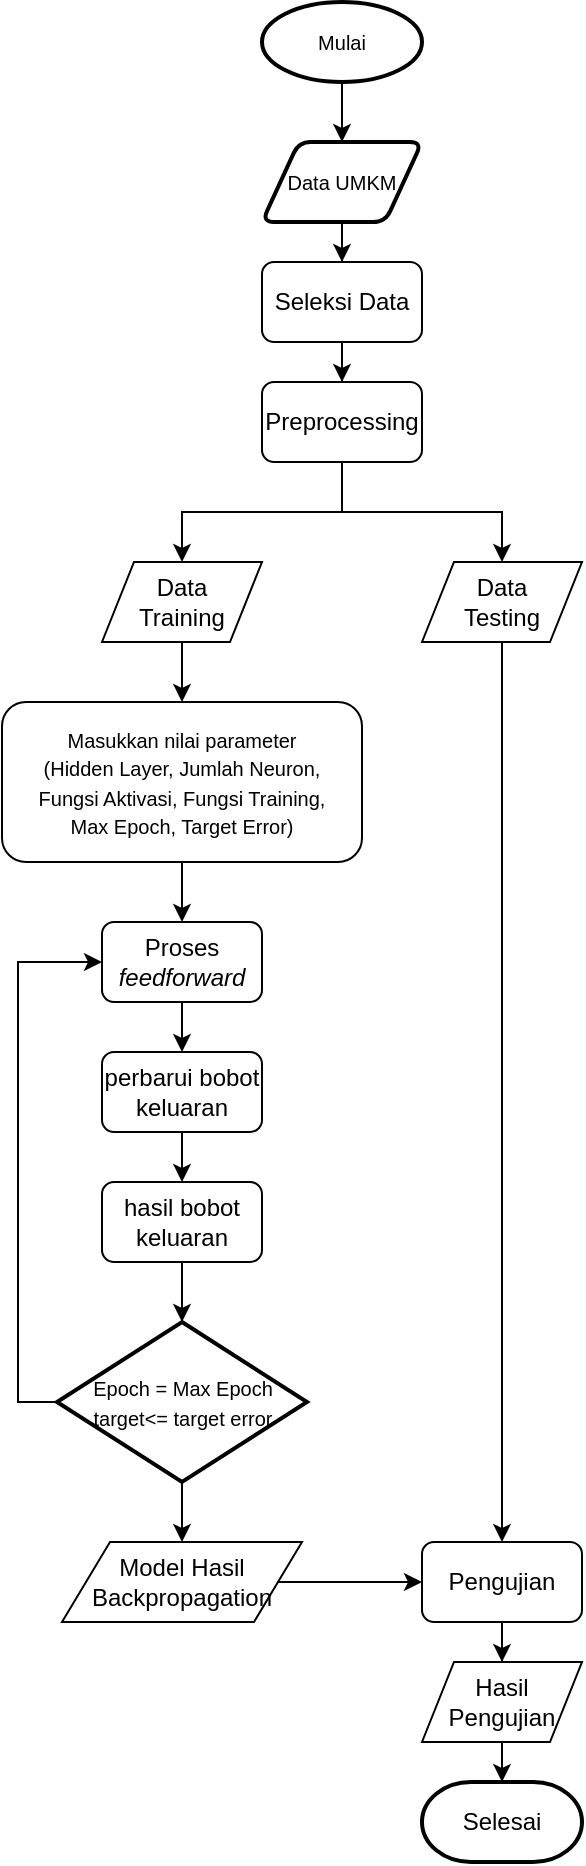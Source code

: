 <mxfile version="13.4.2" type="device"><diagram id="GDyNReuyIo-QRCLBl2wn" name="Page-1"><mxGraphModel dx="746" dy="454" grid="1" gridSize="10" guides="1" tooltips="1" connect="1" arrows="1" fold="1" page="1" pageScale="1" pageWidth="827" pageHeight="1169" math="0" shadow="0"><root><mxCell id="0"/><mxCell id="1" parent="0"/><mxCell id="gQTUKRxwgBqAwnSPSD_q-18" value="" style="edgeStyle=orthogonalEdgeStyle;rounded=0;orthogonalLoop=1;jettySize=auto;html=1;" edge="1" parent="1" source="gQTUKRxwgBqAwnSPSD_q-1" target="gQTUKRxwgBqAwnSPSD_q-2"><mxGeometry relative="1" as="geometry"/></mxCell><mxCell id="gQTUKRxwgBqAwnSPSD_q-1" value="&lt;font style=&quot;font-size: 10px&quot;&gt;Mulai&lt;/font&gt;" style="strokeWidth=2;html=1;shape=mxgraph.flowchart.start_1;whiteSpace=wrap;" vertex="1" parent="1"><mxGeometry x="320" y="40" width="80" height="40" as="geometry"/></mxCell><mxCell id="gQTUKRxwgBqAwnSPSD_q-19" value="" style="edgeStyle=orthogonalEdgeStyle;rounded=0;orthogonalLoop=1;jettySize=auto;html=1;" edge="1" parent="1" source="gQTUKRxwgBqAwnSPSD_q-2" target="gQTUKRxwgBqAwnSPSD_q-3"><mxGeometry relative="1" as="geometry"/></mxCell><mxCell id="gQTUKRxwgBqAwnSPSD_q-2" value="&lt;font style=&quot;font-size: 10px&quot;&gt;Data UMKM&lt;/font&gt;" style="shape=parallelogram;html=1;strokeWidth=2;perimeter=parallelogramPerimeter;whiteSpace=wrap;rounded=1;arcSize=12;size=0.23;" vertex="1" parent="1"><mxGeometry x="320" y="110" width="80" height="40" as="geometry"/></mxCell><mxCell id="gQTUKRxwgBqAwnSPSD_q-20" value="" style="edgeStyle=orthogonalEdgeStyle;rounded=0;orthogonalLoop=1;jettySize=auto;html=1;" edge="1" parent="1" source="gQTUKRxwgBqAwnSPSD_q-3" target="gQTUKRxwgBqAwnSPSD_q-4"><mxGeometry relative="1" as="geometry"/></mxCell><mxCell id="gQTUKRxwgBqAwnSPSD_q-3" value="Seleksi Data" style="rounded=1;whiteSpace=wrap;html=1;" vertex="1" parent="1"><mxGeometry x="320" y="170" width="80" height="40" as="geometry"/></mxCell><mxCell id="gQTUKRxwgBqAwnSPSD_q-21" style="edgeStyle=orthogonalEdgeStyle;rounded=0;orthogonalLoop=1;jettySize=auto;html=1;entryX=0.5;entryY=0;entryDx=0;entryDy=0;" edge="1" parent="1" source="gQTUKRxwgBqAwnSPSD_q-4" target="gQTUKRxwgBqAwnSPSD_q-5"><mxGeometry relative="1" as="geometry"/></mxCell><mxCell id="gQTUKRxwgBqAwnSPSD_q-22" style="edgeStyle=orthogonalEdgeStyle;rounded=0;orthogonalLoop=1;jettySize=auto;html=1;entryX=0.5;entryY=0;entryDx=0;entryDy=0;" edge="1" parent="1" source="gQTUKRxwgBqAwnSPSD_q-4" target="gQTUKRxwgBqAwnSPSD_q-6"><mxGeometry relative="1" as="geometry"/></mxCell><mxCell id="gQTUKRxwgBqAwnSPSD_q-4" value="Preprocessing" style="rounded=1;whiteSpace=wrap;html=1;" vertex="1" parent="1"><mxGeometry x="320" y="230" width="80" height="40" as="geometry"/></mxCell><mxCell id="gQTUKRxwgBqAwnSPSD_q-23" value="" style="edgeStyle=orthogonalEdgeStyle;rounded=0;orthogonalLoop=1;jettySize=auto;html=1;" edge="1" parent="1" source="gQTUKRxwgBqAwnSPSD_q-5" target="gQTUKRxwgBqAwnSPSD_q-7"><mxGeometry relative="1" as="geometry"/></mxCell><mxCell id="gQTUKRxwgBqAwnSPSD_q-5" value="Data &lt;br&gt;Training" style="shape=parallelogram;perimeter=parallelogramPerimeter;whiteSpace=wrap;html=1;" vertex="1" parent="1"><mxGeometry x="240" y="320" width="80" height="40" as="geometry"/></mxCell><mxCell id="gQTUKRxwgBqAwnSPSD_q-34" style="edgeStyle=orthogonalEdgeStyle;rounded=0;orthogonalLoop=1;jettySize=auto;html=1;entryX=0.5;entryY=0;entryDx=0;entryDy=0;" edge="1" parent="1" source="gQTUKRxwgBqAwnSPSD_q-6" target="gQTUKRxwgBqAwnSPSD_q-12"><mxGeometry relative="1" as="geometry"/></mxCell><mxCell id="gQTUKRxwgBqAwnSPSD_q-6" value="Data &lt;br&gt;Testing" style="shape=parallelogram;perimeter=parallelogramPerimeter;whiteSpace=wrap;html=1;" vertex="1" parent="1"><mxGeometry x="400" y="320" width="80" height="40" as="geometry"/></mxCell><mxCell id="gQTUKRxwgBqAwnSPSD_q-28" style="edgeStyle=orthogonalEdgeStyle;rounded=0;orthogonalLoop=1;jettySize=auto;html=1;entryX=0.5;entryY=0;entryDx=0;entryDy=0;" edge="1" parent="1" source="gQTUKRxwgBqAwnSPSD_q-7" target="gQTUKRxwgBqAwnSPSD_q-8"><mxGeometry relative="1" as="geometry"/></mxCell><mxCell id="gQTUKRxwgBqAwnSPSD_q-7" value="&lt;font style=&quot;font-size: 10px&quot;&gt;Masukkan nilai parameter &lt;br&gt;(Hidden Layer, Jumlah Neuron, &lt;br&gt;Fungsi Aktivasi, Fungsi Training, &lt;br&gt;Max Epoch, Target Error)&lt;/font&gt;" style="rounded=1;whiteSpace=wrap;html=1;" vertex="1" parent="1"><mxGeometry x="190" y="390" width="180" height="80" as="geometry"/></mxCell><mxCell id="gQTUKRxwgBqAwnSPSD_q-29" style="edgeStyle=orthogonalEdgeStyle;rounded=0;orthogonalLoop=1;jettySize=auto;html=1;entryX=0.5;entryY=0;entryDx=0;entryDy=0;" edge="1" parent="1" source="gQTUKRxwgBqAwnSPSD_q-8" target="gQTUKRxwgBqAwnSPSD_q-9"><mxGeometry relative="1" as="geometry"/></mxCell><mxCell id="gQTUKRxwgBqAwnSPSD_q-8" value="Proses &lt;i&gt;feedforward&lt;/i&gt;" style="rounded=1;whiteSpace=wrap;html=1;" vertex="1" parent="1"><mxGeometry x="240" y="500" width="80" height="40" as="geometry"/></mxCell><mxCell id="gQTUKRxwgBqAwnSPSD_q-30" style="edgeStyle=orthogonalEdgeStyle;rounded=0;orthogonalLoop=1;jettySize=auto;html=1;" edge="1" parent="1" source="gQTUKRxwgBqAwnSPSD_q-9" target="gQTUKRxwgBqAwnSPSD_q-10"><mxGeometry relative="1" as="geometry"/></mxCell><mxCell id="gQTUKRxwgBqAwnSPSD_q-9" value="perbarui bobot keluaran" style="rounded=1;whiteSpace=wrap;html=1;" vertex="1" parent="1"><mxGeometry x="240" y="565" width="80" height="40" as="geometry"/></mxCell><mxCell id="gQTUKRxwgBqAwnSPSD_q-31" value="" style="edgeStyle=orthogonalEdgeStyle;rounded=0;orthogonalLoop=1;jettySize=auto;html=1;" edge="1" parent="1" source="gQTUKRxwgBqAwnSPSD_q-10" target="gQTUKRxwgBqAwnSPSD_q-11"><mxGeometry relative="1" as="geometry"/></mxCell><mxCell id="gQTUKRxwgBqAwnSPSD_q-10" value="hasil bobot keluaran" style="rounded=1;whiteSpace=wrap;html=1;" vertex="1" parent="1"><mxGeometry x="240" y="630" width="80" height="40" as="geometry"/></mxCell><mxCell id="gQTUKRxwgBqAwnSPSD_q-32" style="edgeStyle=orthogonalEdgeStyle;rounded=0;orthogonalLoop=1;jettySize=auto;html=1;" edge="1" parent="1" source="gQTUKRxwgBqAwnSPSD_q-11"><mxGeometry relative="1" as="geometry"><mxPoint x="240" y="520" as="targetPoint"/><Array as="points"><mxPoint x="198" y="740"/><mxPoint x="198" y="520"/><mxPoint x="240" y="520"/></Array></mxGeometry></mxCell><mxCell id="gQTUKRxwgBqAwnSPSD_q-33" value="" style="edgeStyle=orthogonalEdgeStyle;rounded=0;orthogonalLoop=1;jettySize=auto;html=1;" edge="1" parent="1" source="gQTUKRxwgBqAwnSPSD_q-11" target="gQTUKRxwgBqAwnSPSD_q-13"><mxGeometry relative="1" as="geometry"/></mxCell><mxCell id="gQTUKRxwgBqAwnSPSD_q-11" value="&lt;font style=&quot;font-size: 10px&quot;&gt;Epoch = Max Epoch&lt;br&gt;target&amp;lt;= target error&lt;/font&gt;" style="strokeWidth=2;html=1;shape=mxgraph.flowchart.decision;whiteSpace=wrap;" vertex="1" parent="1"><mxGeometry x="217.5" y="700" width="125" height="80" as="geometry"/></mxCell><mxCell id="gQTUKRxwgBqAwnSPSD_q-36" style="edgeStyle=orthogonalEdgeStyle;rounded=0;orthogonalLoop=1;jettySize=auto;html=1;entryX=0.5;entryY=0;entryDx=0;entryDy=0;" edge="1" parent="1" source="gQTUKRxwgBqAwnSPSD_q-12" target="gQTUKRxwgBqAwnSPSD_q-14"><mxGeometry relative="1" as="geometry"/></mxCell><mxCell id="gQTUKRxwgBqAwnSPSD_q-12" value="Pengujian" style="rounded=1;whiteSpace=wrap;html=1;" vertex="1" parent="1"><mxGeometry x="400" y="810" width="80" height="40" as="geometry"/></mxCell><mxCell id="gQTUKRxwgBqAwnSPSD_q-35" style="edgeStyle=orthogonalEdgeStyle;rounded=0;orthogonalLoop=1;jettySize=auto;html=1;entryX=0;entryY=0.5;entryDx=0;entryDy=0;" edge="1" parent="1" source="gQTUKRxwgBqAwnSPSD_q-13" target="gQTUKRxwgBqAwnSPSD_q-12"><mxGeometry relative="1" as="geometry"/></mxCell><mxCell id="gQTUKRxwgBqAwnSPSD_q-13" value="Model Hasil Backpropagation" style="shape=parallelogram;perimeter=parallelogramPerimeter;whiteSpace=wrap;html=1;" vertex="1" parent="1"><mxGeometry x="220" y="810" width="120" height="40" as="geometry"/></mxCell><mxCell id="gQTUKRxwgBqAwnSPSD_q-37" style="edgeStyle=orthogonalEdgeStyle;rounded=0;orthogonalLoop=1;jettySize=auto;html=1;entryX=0.5;entryY=0;entryDx=0;entryDy=0;entryPerimeter=0;" edge="1" parent="1" source="gQTUKRxwgBqAwnSPSD_q-14" target="gQTUKRxwgBqAwnSPSD_q-15"><mxGeometry relative="1" as="geometry"/></mxCell><mxCell id="gQTUKRxwgBqAwnSPSD_q-14" value="Hasil Pengujian" style="shape=parallelogram;perimeter=parallelogramPerimeter;whiteSpace=wrap;html=1;" vertex="1" parent="1"><mxGeometry x="400" y="870" width="80" height="40" as="geometry"/></mxCell><mxCell id="gQTUKRxwgBqAwnSPSD_q-15" value="Selesai" style="strokeWidth=2;html=1;shape=mxgraph.flowchart.terminator;whiteSpace=wrap;" vertex="1" parent="1"><mxGeometry x="400" y="930" width="80" height="40" as="geometry"/></mxCell></root></mxGraphModel></diagram></mxfile>